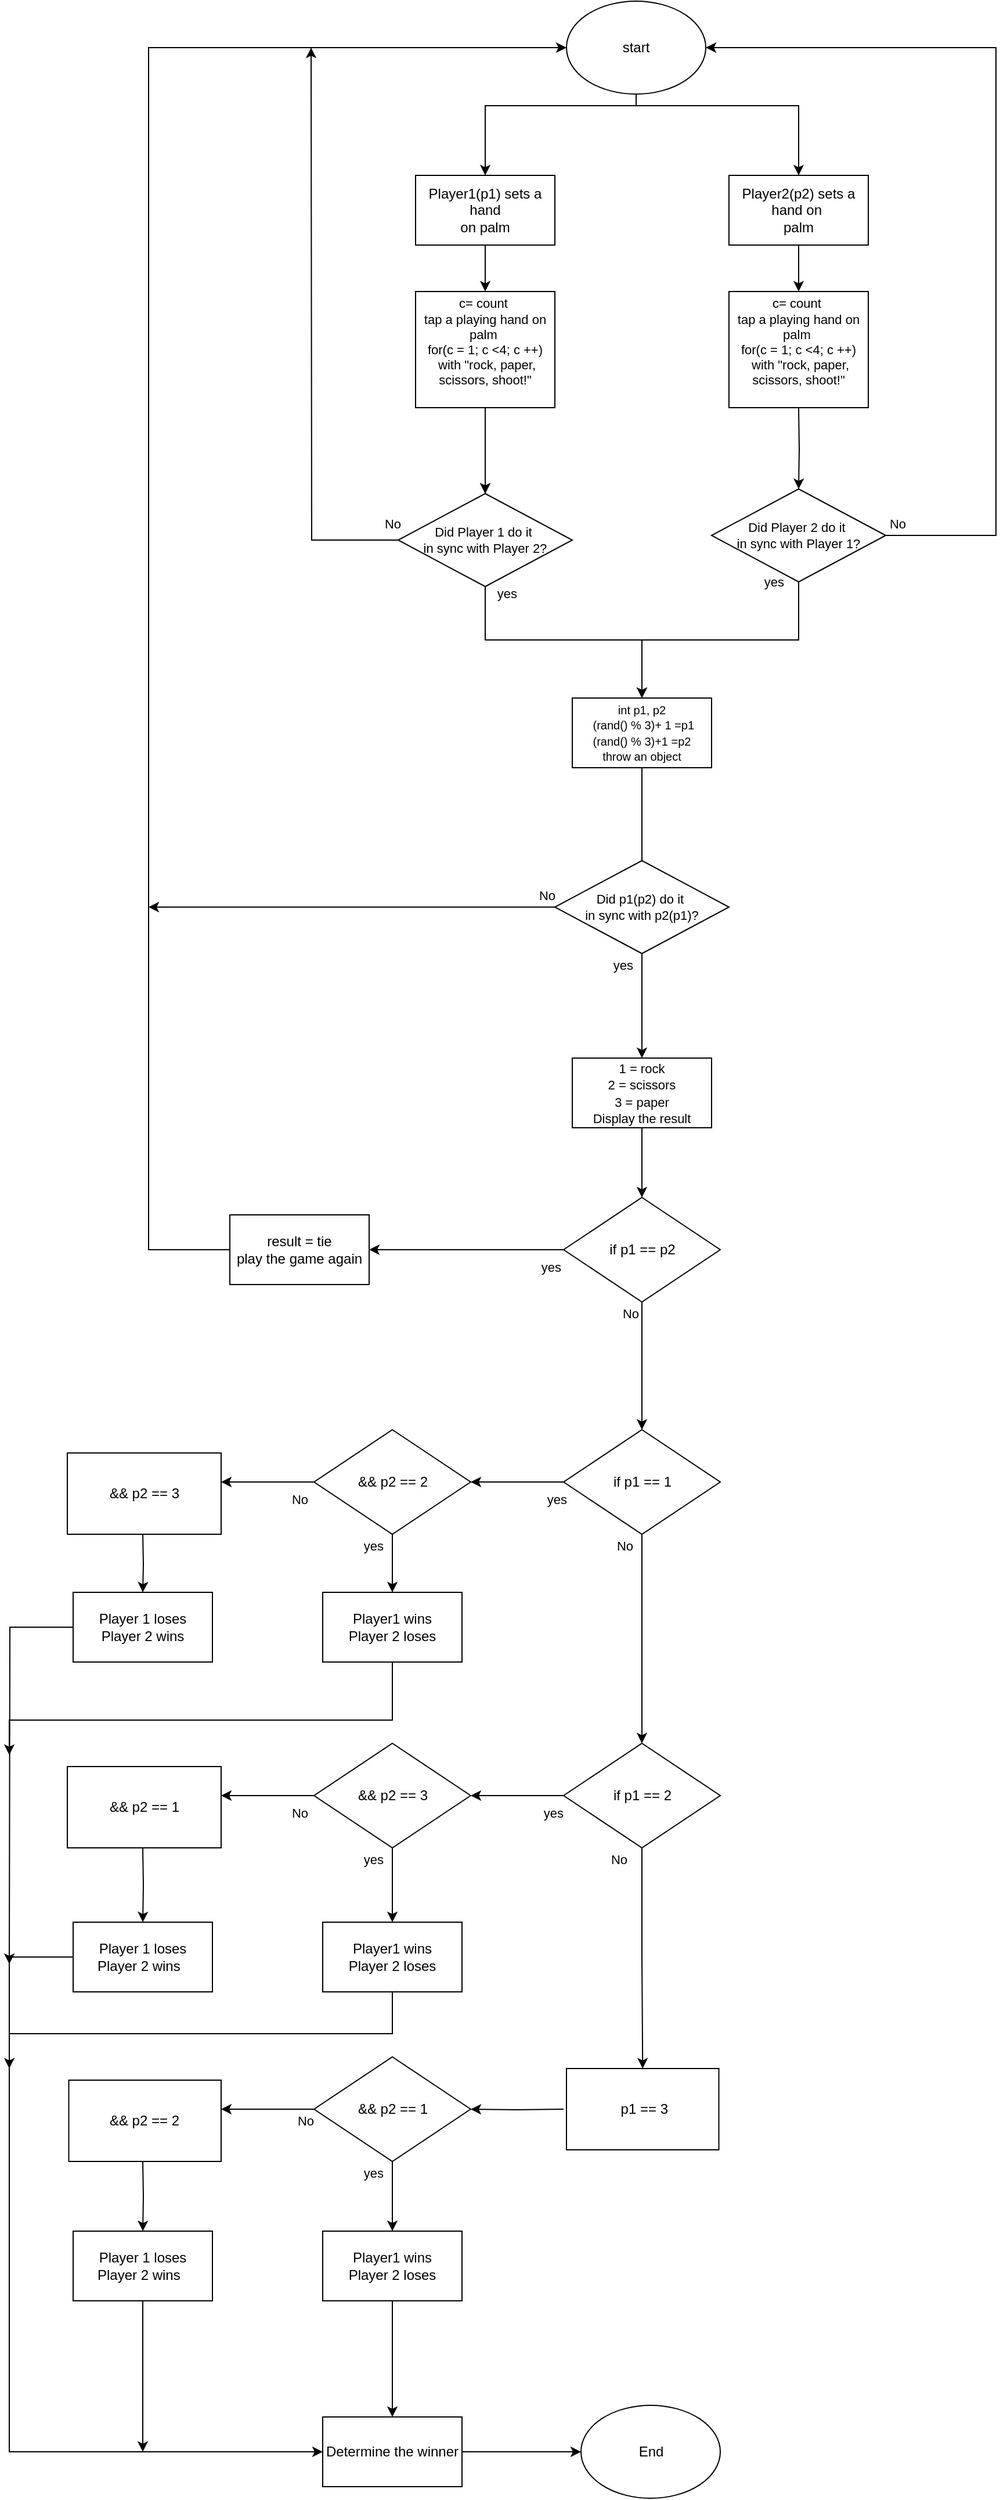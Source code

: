 <mxfile version="14.1.8" type="device"><diagram id="FCSyRqyIIKUmkXZ2tTdG" name="페이지-1"><mxGraphModel dx="1779" dy="644" grid="1" gridSize="10" guides="1" tooltips="1" connect="1" arrows="1" fold="1" page="1" pageScale="1" pageWidth="827" pageHeight="1169" math="0" shadow="0"><root><mxCell id="0"/><mxCell id="1" parent="0"/><mxCell id="xNOAs2FTiDkDQxxOKJNs-189" style="edgeStyle=orthogonalEdgeStyle;rounded=0;orthogonalLoop=1;jettySize=auto;html=1;entryX=0.5;entryY=0;entryDx=0;entryDy=0;fontSize=11;" parent="1" source="xNOAs2FTiDkDQxxOKJNs-1" target="xNOAs2FTiDkDQxxOKJNs-2" edge="1"><mxGeometry relative="1" as="geometry"><Array as="points"><mxPoint x="390" y="210"/><mxPoint x="260" y="210"/></Array></mxGeometry></mxCell><mxCell id="xNOAs2FTiDkDQxxOKJNs-190" style="edgeStyle=orthogonalEdgeStyle;rounded=0;orthogonalLoop=1;jettySize=auto;html=1;fontSize=11;" parent="1" source="xNOAs2FTiDkDQxxOKJNs-1" target="xNOAs2FTiDkDQxxOKJNs-6" edge="1"><mxGeometry relative="1" as="geometry"><Array as="points"><mxPoint x="390" y="210"/><mxPoint x="530" y="210"/></Array></mxGeometry></mxCell><mxCell id="xNOAs2FTiDkDQxxOKJNs-1" value="start" style="ellipse;whiteSpace=wrap;html=1;" parent="1" vertex="1"><mxGeometry x="330" y="120" width="120" height="80" as="geometry"/></mxCell><mxCell id="xNOAs2FTiDkDQxxOKJNs-5" value="" style="edgeStyle=orthogonalEdgeStyle;rounded=0;orthogonalLoop=1;jettySize=auto;html=1;" parent="1" source="xNOAs2FTiDkDQxxOKJNs-2" target="xNOAs2FTiDkDQxxOKJNs-4" edge="1"><mxGeometry relative="1" as="geometry"/></mxCell><mxCell id="xNOAs2FTiDkDQxxOKJNs-2" value="Player1(p1) sets a hand&lt;br&gt;on palm" style="whiteSpace=wrap;html=1;" parent="1" vertex="1"><mxGeometry x="200" y="270" width="120" height="60" as="geometry"/></mxCell><mxCell id="xNOAs2FTiDkDQxxOKJNs-13" value="" style="edgeStyle=orthogonalEdgeStyle;rounded=0;orthogonalLoop=1;jettySize=auto;html=1;fontSize=11;" parent="1" source="xNOAs2FTiDkDQxxOKJNs-4" target="xNOAs2FTiDkDQxxOKJNs-12" edge="1"><mxGeometry relative="1" as="geometry"/></mxCell><mxCell id="xNOAs2FTiDkDQxxOKJNs-19" value="" style="edgeStyle=orthogonalEdgeStyle;rounded=0;orthogonalLoop=1;jettySize=auto;html=1;fontSize=11;" parent="1" source="xNOAs2FTiDkDQxxOKJNs-4" target="xNOAs2FTiDkDQxxOKJNs-12" edge="1"><mxGeometry relative="1" as="geometry"/></mxCell><mxCell id="xNOAs2FTiDkDQxxOKJNs-4" value="&lt;font style=&quot;font-size: 11px&quot;&gt;c= count&amp;nbsp;&lt;br style=&quot;font-size: 11px&quot;&gt;tap a playing hand on palm&amp;nbsp;&lt;br style=&quot;font-size: 11px&quot;&gt;for(c = 1; c &amp;lt;4; c ++)&lt;br style=&quot;font-size: 11px&quot;&gt;&amp;nbsp;with &quot;rock, paper, scissors, shoot!&quot;&lt;br&gt;&lt;br&gt;&lt;/font&gt;" style="whiteSpace=wrap;html=1;fontSize=11;" parent="1" vertex="1"><mxGeometry x="200" y="370" width="120" height="100" as="geometry"/></mxCell><mxCell id="xNOAs2FTiDkDQxxOKJNs-220" value="" style="edgeStyle=orthogonalEdgeStyle;rounded=0;orthogonalLoop=1;jettySize=auto;html=1;fontSize=11;" parent="1" source="xNOAs2FTiDkDQxxOKJNs-6" target="xNOAs2FTiDkDQxxOKJNs-219" edge="1"><mxGeometry relative="1" as="geometry"/></mxCell><mxCell id="xNOAs2FTiDkDQxxOKJNs-6" value="&lt;span&gt;Player2(p2) sets a hand on&amp;nbsp;&lt;/span&gt;&lt;br&gt;palm" style="whiteSpace=wrap;html=1;" parent="1" vertex="1"><mxGeometry x="470" y="270" width="120" height="60" as="geometry"/></mxCell><mxCell id="xNOAs2FTiDkDQxxOKJNs-17" value="" style="edgeStyle=orthogonalEdgeStyle;rounded=0;orthogonalLoop=1;jettySize=auto;html=1;fontSize=11;" parent="1" target="xNOAs2FTiDkDQxxOKJNs-16" edge="1"><mxGeometry relative="1" as="geometry"><mxPoint x="530" y="470" as="sourcePoint"/></mxGeometry></mxCell><mxCell id="xNOAs2FTiDkDQxxOKJNs-40" value="" style="edgeStyle=orthogonalEdgeStyle;rounded=0;orthogonalLoop=1;jettySize=auto;html=1;fontSize=11;" parent="1" source="xNOAs2FTiDkDQxxOKJNs-12" target="xNOAs2FTiDkDQxxOKJNs-39" edge="1"><mxGeometry relative="1" as="geometry"><Array as="points"><mxPoint x="260" y="670"/><mxPoint x="395" y="670"/></Array></mxGeometry></mxCell><mxCell id="xNOAs2FTiDkDQxxOKJNs-109" style="edgeStyle=orthogonalEdgeStyle;rounded=0;orthogonalLoop=1;jettySize=auto;html=1;" parent="1" source="xNOAs2FTiDkDQxxOKJNs-12" edge="1"><mxGeometry relative="1" as="geometry"><mxPoint x="110" y="160" as="targetPoint"/></mxGeometry></mxCell><mxCell id="xNOAs2FTiDkDQxxOKJNs-12" value="Did Player 1 do it&amp;nbsp;&lt;br style=&quot;font-size: 11px;&quot;&gt;in sync with Player 2?" style="rhombus;whiteSpace=wrap;html=1;fontSize=11;" parent="1" vertex="1"><mxGeometry x="185" y="544" width="150" height="80" as="geometry"/></mxCell><mxCell id="xNOAs2FTiDkDQxxOKJNs-41" style="edgeStyle=orthogonalEdgeStyle;rounded=0;orthogonalLoop=1;jettySize=auto;html=1;entryX=0.5;entryY=0;entryDx=0;entryDy=0;fontSize=11;" parent="1" source="xNOAs2FTiDkDQxxOKJNs-16" target="xNOAs2FTiDkDQxxOKJNs-39" edge="1"><mxGeometry relative="1" as="geometry"/></mxCell><mxCell id="xNOAs2FTiDkDQxxOKJNs-110" style="edgeStyle=orthogonalEdgeStyle;rounded=0;orthogonalLoop=1;jettySize=auto;html=1;entryX=1;entryY=0.5;entryDx=0;entryDy=0;" parent="1" source="xNOAs2FTiDkDQxxOKJNs-16" target="xNOAs2FTiDkDQxxOKJNs-1" edge="1"><mxGeometry relative="1" as="geometry"><Array as="points"><mxPoint x="700" y="580"/><mxPoint x="700" y="160"/></Array></mxGeometry></mxCell><mxCell id="xNOAs2FTiDkDQxxOKJNs-16" value="Did Player 2 do it&amp;nbsp;&lt;br style=&quot;font-size: 11px;&quot;&gt;in sync with Player 1?" style="rhombus;whiteSpace=wrap;html=1;fontSize=11;" parent="1" vertex="1"><mxGeometry x="455" y="540" width="150" height="80" as="geometry"/></mxCell><mxCell id="xNOAs2FTiDkDQxxOKJNs-50" value="" style="edgeStyle=orthogonalEdgeStyle;rounded=0;orthogonalLoop=1;jettySize=auto;html=1;" parent="1" source="xNOAs2FTiDkDQxxOKJNs-39" target="xNOAs2FTiDkDQxxOKJNs-48" edge="1"><mxGeometry relative="1" as="geometry"/></mxCell><mxCell id="xNOAs2FTiDkDQxxOKJNs-39" value="&lt;font style=&quot;font-size: 10px&quot;&gt;int p1, p2&lt;br&gt;&amp;nbsp;(rand() % 3)+ 1 =p1&lt;br&gt;(rand() % 3)+1 =p2&lt;br&gt;throw an object&lt;/font&gt;" style="whiteSpace=wrap;html=1;fontSize=11;" parent="1" vertex="1"><mxGeometry x="335" y="720" width="120" height="60" as="geometry"/></mxCell><mxCell id="xNOAs2FTiDkDQxxOKJNs-105" value="" style="edgeStyle=orthogonalEdgeStyle;rounded=0;orthogonalLoop=1;jettySize=auto;html=1;" parent="1" source="xNOAs2FTiDkDQxxOKJNs-48" target="xNOAs2FTiDkDQxxOKJNs-103" edge="1"><mxGeometry relative="1" as="geometry"/></mxCell><mxCell id="xNOAs2FTiDkDQxxOKJNs-48" value="&lt;font style=&quot;font-size: 11px&quot;&gt;1 = rock&lt;br&gt;2 = scissors&lt;br&gt;3 = paper&lt;br&gt;Display the result&lt;/font&gt;" style="whiteSpace=wrap;html=1;" parent="1" vertex="1"><mxGeometry x="335" y="1030" width="120" height="60" as="geometry"/></mxCell><mxCell id="xNOAs2FTiDkDQxxOKJNs-107" value="" style="edgeStyle=orthogonalEdgeStyle;rounded=0;orthogonalLoop=1;jettySize=auto;html=1;" parent="1" source="xNOAs2FTiDkDQxxOKJNs-103" target="xNOAs2FTiDkDQxxOKJNs-106" edge="1"><mxGeometry relative="1" as="geometry"/></mxCell><mxCell id="xNOAs2FTiDkDQxxOKJNs-112" value="" style="edgeStyle=orthogonalEdgeStyle;rounded=0;orthogonalLoop=1;jettySize=auto;html=1;" parent="1" source="xNOAs2FTiDkDQxxOKJNs-103" target="xNOAs2FTiDkDQxxOKJNs-111" edge="1"><mxGeometry relative="1" as="geometry"/></mxCell><mxCell id="xNOAs2FTiDkDQxxOKJNs-103" value="if p1 == p2" style="rhombus;whiteSpace=wrap;html=1;" parent="1" vertex="1"><mxGeometry x="327.5" y="1150" width="135" height="90" as="geometry"/></mxCell><mxCell id="xNOAs2FTiDkDQxxOKJNs-108" style="edgeStyle=orthogonalEdgeStyle;rounded=0;orthogonalLoop=1;jettySize=auto;html=1;entryX=0;entryY=0.5;entryDx=0;entryDy=0;" parent="1" source="xNOAs2FTiDkDQxxOKJNs-106" target="xNOAs2FTiDkDQxxOKJNs-1" edge="1"><mxGeometry relative="1" as="geometry"><Array as="points"><mxPoint x="-30" y="1195"/><mxPoint x="-30" y="160"/></Array></mxGeometry></mxCell><mxCell id="xNOAs2FTiDkDQxxOKJNs-106" value="result = tie&lt;br&gt;play the game again" style="whiteSpace=wrap;html=1;" parent="1" vertex="1"><mxGeometry x="40" y="1165" width="120" height="60" as="geometry"/></mxCell><mxCell id="xNOAs2FTiDkDQxxOKJNs-118" value="" style="edgeStyle=orthogonalEdgeStyle;rounded=0;orthogonalLoop=1;jettySize=auto;html=1;" parent="1" source="xNOAs2FTiDkDQxxOKJNs-111" target="xNOAs2FTiDkDQxxOKJNs-117" edge="1"><mxGeometry relative="1" as="geometry"/></mxCell><mxCell id="xNOAs2FTiDkDQxxOKJNs-150" value="" style="edgeStyle=orthogonalEdgeStyle;rounded=0;orthogonalLoop=1;jettySize=auto;html=1;fontSize=11;" parent="1" source="xNOAs2FTiDkDQxxOKJNs-111" target="xNOAs2FTiDkDQxxOKJNs-149" edge="1"><mxGeometry relative="1" as="geometry"/></mxCell><mxCell id="xNOAs2FTiDkDQxxOKJNs-111" value="if p1 == 1" style="rhombus;whiteSpace=wrap;html=1;" parent="1" vertex="1"><mxGeometry x="327.5" y="1350" width="135" height="90" as="geometry"/></mxCell><mxCell id="xNOAs2FTiDkDQxxOKJNs-156" value="" style="edgeStyle=orthogonalEdgeStyle;rounded=0;orthogonalLoop=1;jettySize=auto;html=1;fontSize=11;" parent="1" source="xNOAs2FTiDkDQxxOKJNs-117" target="xNOAs2FTiDkDQxxOKJNs-155" edge="1"><mxGeometry relative="1" as="geometry"/></mxCell><mxCell id="xNOAs2FTiDkDQxxOKJNs-216" style="edgeStyle=orthogonalEdgeStyle;rounded=0;orthogonalLoop=1;jettySize=auto;html=1;fontSize=11;" parent="1" source="xNOAs2FTiDkDQxxOKJNs-117" target="xNOAs2FTiDkDQxxOKJNs-215" edge="1"><mxGeometry relative="1" as="geometry"/></mxCell><mxCell id="xNOAs2FTiDkDQxxOKJNs-117" value="&lt;span&gt;if p1 == 2&lt;/span&gt;" style="rhombus;whiteSpace=wrap;html=1;" parent="1" vertex="1"><mxGeometry x="327.5" y="1620" width="135" height="90" as="geometry"/></mxCell><mxCell id="xNOAs2FTiDkDQxxOKJNs-132" value="" style="edgeStyle=orthogonalEdgeStyle;rounded=0;orthogonalLoop=1;jettySize=auto;html=1;" parent="1" source="xNOAs2FTiDkDQxxOKJNs-129" target="xNOAs2FTiDkDQxxOKJNs-131" edge="1"><mxGeometry relative="1" as="geometry"/></mxCell><mxCell id="xNOAs2FTiDkDQxxOKJNs-129" value="Determine the winner" style="whiteSpace=wrap;html=1;" parent="1" vertex="1"><mxGeometry x="120" y="2200" width="120" height="60" as="geometry"/></mxCell><mxCell id="xNOAs2FTiDkDQxxOKJNs-131" value="End" style="ellipse;whiteSpace=wrap;html=1;" parent="1" vertex="1"><mxGeometry x="342.5" y="2190" width="120" height="80" as="geometry"/></mxCell><mxCell id="xNOAs2FTiDkDQxxOKJNs-138" style="edgeStyle=orthogonalEdgeStyle;rounded=0;orthogonalLoop=1;jettySize=auto;html=1;fontSize=11;" parent="1" source="xNOAs2FTiDkDQxxOKJNs-136" edge="1"><mxGeometry relative="1" as="geometry"><mxPoint x="-30" y="900" as="targetPoint"/></mxGeometry></mxCell><mxCell id="xNOAs2FTiDkDQxxOKJNs-136" value="Did p1(p2) do it&amp;nbsp;&lt;br style=&quot;font-size: 11px&quot;&gt;in sync with p2(p1)?" style="rhombus;whiteSpace=wrap;html=1;fontSize=11;" parent="1" vertex="1"><mxGeometry x="320" y="860" width="150" height="80" as="geometry"/></mxCell><mxCell id="xNOAs2FTiDkDQxxOKJNs-152" value="" style="edgeStyle=orthogonalEdgeStyle;rounded=0;orthogonalLoop=1;jettySize=auto;html=1;fontSize=11;" parent="1" source="xNOAs2FTiDkDQxxOKJNs-149" edge="1"><mxGeometry relative="1" as="geometry"><mxPoint x="32.5" y="1395" as="targetPoint"/></mxGeometry></mxCell><mxCell id="xNOAs2FTiDkDQxxOKJNs-160" value="" style="edgeStyle=orthogonalEdgeStyle;rounded=0;orthogonalLoop=1;jettySize=auto;html=1;fontSize=11;" parent="1" source="xNOAs2FTiDkDQxxOKJNs-149" target="xNOAs2FTiDkDQxxOKJNs-159" edge="1"><mxGeometry relative="1" as="geometry"/></mxCell><mxCell id="xNOAs2FTiDkDQxxOKJNs-149" value="&amp;amp;&amp;amp; p2 == 2" style="rhombus;whiteSpace=wrap;html=1;" parent="1" vertex="1"><mxGeometry x="112.5" y="1350" width="135" height="90" as="geometry"/></mxCell><mxCell id="xNOAs2FTiDkDQxxOKJNs-162" value="" style="edgeStyle=orthogonalEdgeStyle;rounded=0;orthogonalLoop=1;jettySize=auto;html=1;fontSize=11;" parent="1" target="xNOAs2FTiDkDQxxOKJNs-161" edge="1"><mxGeometry relative="1" as="geometry"><mxPoint x="-35" y="1440" as="sourcePoint"/></mxGeometry></mxCell><mxCell id="xNOAs2FTiDkDQxxOKJNs-169" value="" style="edgeStyle=orthogonalEdgeStyle;rounded=0;orthogonalLoop=1;jettySize=auto;html=1;fontSize=11;" parent="1" target="xNOAs2FTiDkDQxxOKJNs-168" edge="1"><mxGeometry relative="1" as="geometry"><mxPoint x="327.5" y="1935.0" as="sourcePoint"/></mxGeometry></mxCell><mxCell id="xNOAs2FTiDkDQxxOKJNs-158" value="" style="edgeStyle=orthogonalEdgeStyle;rounded=0;orthogonalLoop=1;jettySize=auto;html=1;fontSize=11;" parent="1" source="xNOAs2FTiDkDQxxOKJNs-155" edge="1"><mxGeometry relative="1" as="geometry"><mxPoint x="32.5" y="1665" as="targetPoint"/></mxGeometry></mxCell><mxCell id="xNOAs2FTiDkDQxxOKJNs-164" value="" style="edgeStyle=orthogonalEdgeStyle;rounded=0;orthogonalLoop=1;jettySize=auto;html=1;fontSize=11;" parent="1" source="xNOAs2FTiDkDQxxOKJNs-155" target="xNOAs2FTiDkDQxxOKJNs-163" edge="1"><mxGeometry relative="1" as="geometry"/></mxCell><mxCell id="xNOAs2FTiDkDQxxOKJNs-155" value="&lt;span&gt;&amp;amp;&amp;amp; p2 == 3&lt;/span&gt;" style="rhombus;whiteSpace=wrap;html=1;" parent="1" vertex="1"><mxGeometry x="112.5" y="1620" width="135" height="90" as="geometry"/></mxCell><mxCell id="xNOAs2FTiDkDQxxOKJNs-166" value="" style="edgeStyle=orthogonalEdgeStyle;rounded=0;orthogonalLoop=1;jettySize=auto;html=1;fontSize=11;" parent="1" target="xNOAs2FTiDkDQxxOKJNs-165" edge="1"><mxGeometry relative="1" as="geometry"><mxPoint x="-35" y="1710" as="sourcePoint"/></mxGeometry></mxCell><mxCell id="xNOAs2FTiDkDQxxOKJNs-188" style="edgeStyle=orthogonalEdgeStyle;rounded=0;orthogonalLoop=1;jettySize=auto;html=1;fontSize=11;" parent="1" source="xNOAs2FTiDkDQxxOKJNs-159" edge="1"><mxGeometry relative="1" as="geometry"><mxPoint x="-150" y="1630" as="targetPoint"/><Array as="points"><mxPoint x="180" y="1600"/><mxPoint x="-150" y="1600"/></Array></mxGeometry></mxCell><mxCell id="xNOAs2FTiDkDQxxOKJNs-159" value="Player1 wins&lt;br&gt;Player 2 loses" style="whiteSpace=wrap;html=1;" parent="1" vertex="1"><mxGeometry x="120" y="1490" width="120" height="60" as="geometry"/></mxCell><mxCell id="xNOAs2FTiDkDQxxOKJNs-186" style="edgeStyle=orthogonalEdgeStyle;rounded=0;orthogonalLoop=1;jettySize=auto;html=1;fontSize=11;" parent="1" source="xNOAs2FTiDkDQxxOKJNs-161" edge="1"><mxGeometry relative="1" as="geometry"><mxPoint x="-150" y="1810" as="targetPoint"/></mxGeometry></mxCell><mxCell id="xNOAs2FTiDkDQxxOKJNs-161" value="Player 1 loses&lt;br&gt;Player 2 wins" style="whiteSpace=wrap;html=1;" parent="1" vertex="1"><mxGeometry x="-95" y="1490" width="120" height="60" as="geometry"/></mxCell><mxCell id="xNOAs2FTiDkDQxxOKJNs-217" style="edgeStyle=orthogonalEdgeStyle;rounded=0;orthogonalLoop=1;jettySize=auto;html=1;fontSize=11;" parent="1" source="xNOAs2FTiDkDQxxOKJNs-163" edge="1"><mxGeometry relative="1" as="geometry"><mxPoint x="-150" y="1900" as="targetPoint"/><Array as="points"><mxPoint x="180" y="1870"/><mxPoint x="-150" y="1870"/></Array></mxGeometry></mxCell><mxCell id="xNOAs2FTiDkDQxxOKJNs-163" value="&lt;span&gt;Player1 wins&lt;/span&gt;&lt;br&gt;&lt;span&gt;Player 2 loses&lt;/span&gt;" style="whiteSpace=wrap;html=1;" parent="1" vertex="1"><mxGeometry x="120" y="1774" width="120" height="60" as="geometry"/></mxCell><mxCell id="xNOAs2FTiDkDQxxOKJNs-184" style="edgeStyle=orthogonalEdgeStyle;rounded=0;orthogonalLoop=1;jettySize=auto;html=1;fontSize=11;entryX=0;entryY=0.5;entryDx=0;entryDy=0;" parent="1" source="xNOAs2FTiDkDQxxOKJNs-165" target="xNOAs2FTiDkDQxxOKJNs-129" edge="1"><mxGeometry relative="1" as="geometry"><mxPoint x="-20" y="2230" as="targetPoint"/><Array as="points"><mxPoint x="-150" y="1804"/><mxPoint x="-150" y="2230"/></Array></mxGeometry></mxCell><mxCell id="xNOAs2FTiDkDQxxOKJNs-165" value="&lt;span&gt;Player 1 loses&lt;/span&gt;&lt;br&gt;&lt;span&gt;Player 2 wins&amp;nbsp;&amp;nbsp;&lt;/span&gt;" style="whiteSpace=wrap;html=1;" parent="1" vertex="1"><mxGeometry x="-95" y="1774" width="120" height="60" as="geometry"/></mxCell><mxCell id="xNOAs2FTiDkDQxxOKJNs-171" value="" style="edgeStyle=orthogonalEdgeStyle;rounded=0;orthogonalLoop=1;jettySize=auto;html=1;fontSize=11;" parent="1" source="xNOAs2FTiDkDQxxOKJNs-168" edge="1"><mxGeometry relative="1" as="geometry"><mxPoint x="32.5" y="1935.0" as="targetPoint"/></mxGeometry></mxCell><mxCell id="xNOAs2FTiDkDQxxOKJNs-173" value="" style="edgeStyle=orthogonalEdgeStyle;rounded=0;orthogonalLoop=1;jettySize=auto;html=1;fontSize=11;" parent="1" source="xNOAs2FTiDkDQxxOKJNs-168" target="xNOAs2FTiDkDQxxOKJNs-172" edge="1"><mxGeometry relative="1" as="geometry"/></mxCell><mxCell id="xNOAs2FTiDkDQxxOKJNs-168" value="&amp;amp;&amp;amp; p2 == 1" style="rhombus;whiteSpace=wrap;html=1;" parent="1" vertex="1"><mxGeometry x="112.5" y="1890" width="135" height="90" as="geometry"/></mxCell><mxCell id="xNOAs2FTiDkDQxxOKJNs-175" value="" style="edgeStyle=orthogonalEdgeStyle;rounded=0;orthogonalLoop=1;jettySize=auto;html=1;fontSize=11;" parent="1" target="xNOAs2FTiDkDQxxOKJNs-174" edge="1"><mxGeometry relative="1" as="geometry"><mxPoint x="-35" y="1980.0" as="sourcePoint"/></mxGeometry></mxCell><mxCell id="xNOAs2FTiDkDQxxOKJNs-183" style="edgeStyle=orthogonalEdgeStyle;rounded=0;orthogonalLoop=1;jettySize=auto;html=1;entryX=0.5;entryY=0;entryDx=0;entryDy=0;fontSize=11;" parent="1" source="xNOAs2FTiDkDQxxOKJNs-172" target="xNOAs2FTiDkDQxxOKJNs-129" edge="1"><mxGeometry relative="1" as="geometry"/></mxCell><mxCell id="xNOAs2FTiDkDQxxOKJNs-172" value="&lt;span&gt;Player1 wins&lt;/span&gt;&lt;br&gt;&lt;span&gt;Player 2 loses&lt;/span&gt;" style="whiteSpace=wrap;html=1;" parent="1" vertex="1"><mxGeometry x="120" y="2040" width="120" height="60" as="geometry"/></mxCell><mxCell id="xNOAs2FTiDkDQxxOKJNs-187" style="edgeStyle=orthogonalEdgeStyle;rounded=0;orthogonalLoop=1;jettySize=auto;html=1;fontSize=11;" parent="1" source="xNOAs2FTiDkDQxxOKJNs-174" edge="1"><mxGeometry relative="1" as="geometry"><mxPoint x="-35" y="2230.0" as="targetPoint"/></mxGeometry></mxCell><mxCell id="xNOAs2FTiDkDQxxOKJNs-174" value="&lt;span&gt;Player 1 loses&lt;/span&gt;&lt;br&gt;&lt;span&gt;Player 2 wins&amp;nbsp;&amp;nbsp;&lt;/span&gt;" style="whiteSpace=wrap;html=1;" parent="1" vertex="1"><mxGeometry x="-95" y="2040" width="120" height="60" as="geometry"/></mxCell><mxCell id="xNOAs2FTiDkDQxxOKJNs-191" value="yes&amp;nbsp;" style="text;html=1;align=center;verticalAlign=middle;resizable=0;points=[];autosize=1;fontSize=11;" parent="1" vertex="1"><mxGeometry x="260" y="620" width="40" height="20" as="geometry"/></mxCell><mxCell id="xNOAs2FTiDkDQxxOKJNs-192" value="yes&amp;nbsp;" style="text;html=1;align=center;verticalAlign=middle;resizable=0;points=[];autosize=1;fontSize=11;" parent="1" vertex="1"><mxGeometry x="490" y="610" width="40" height="20" as="geometry"/></mxCell><mxCell id="xNOAs2FTiDkDQxxOKJNs-193" value="No" style="text;html=1;align=center;verticalAlign=middle;resizable=0;points=[];autosize=1;fontSize=11;" parent="1" vertex="1"><mxGeometry x="165" y="560" width="30" height="20" as="geometry"/></mxCell><mxCell id="xNOAs2FTiDkDQxxOKJNs-194" value="No" style="text;html=1;align=center;verticalAlign=middle;resizable=0;points=[];autosize=1;fontSize=11;" parent="1" vertex="1"><mxGeometry x="600" y="560" width="30" height="20" as="geometry"/></mxCell><mxCell id="xNOAs2FTiDkDQxxOKJNs-195" value="yes&amp;nbsp;" style="text;html=1;align=center;verticalAlign=middle;resizable=0;points=[];autosize=1;fontSize=11;" parent="1" vertex="1"><mxGeometry x="360" y="940" width="40" height="20" as="geometry"/></mxCell><mxCell id="xNOAs2FTiDkDQxxOKJNs-196" value="No" style="text;html=1;align=center;verticalAlign=middle;resizable=0;points=[];autosize=1;fontSize=11;" parent="1" vertex="1"><mxGeometry x="297.5" y="880" width="30" height="20" as="geometry"/></mxCell><mxCell id="xNOAs2FTiDkDQxxOKJNs-197" value="yes&amp;nbsp;" style="text;html=1;align=center;verticalAlign=middle;resizable=0;points=[];autosize=1;fontSize=11;" parent="1" vertex="1"><mxGeometry x="297.5" y="1200" width="40" height="20" as="geometry"/></mxCell><mxCell id="xNOAs2FTiDkDQxxOKJNs-198" value="No" style="text;html=1;align=center;verticalAlign=middle;resizable=0;points=[];autosize=1;fontSize=11;" parent="1" vertex="1"><mxGeometry x="370" y="1240" width="30" height="20" as="geometry"/></mxCell><mxCell id="xNOAs2FTiDkDQxxOKJNs-199" value="No" style="text;html=1;align=center;verticalAlign=middle;resizable=0;points=[];autosize=1;fontSize=11;" parent="1" vertex="1"><mxGeometry x="365" y="1440" width="30" height="20" as="geometry"/></mxCell><mxCell id="xNOAs2FTiDkDQxxOKJNs-200" value="yes&amp;nbsp;" style="text;html=1;align=center;verticalAlign=middle;resizable=0;points=[];autosize=1;fontSize=11;" parent="1" vertex="1"><mxGeometry x="302.5" y="1400" width="40" height="20" as="geometry"/></mxCell><mxCell id="xNOAs2FTiDkDQxxOKJNs-201" value="yes&amp;nbsp;" style="text;html=1;align=center;verticalAlign=middle;resizable=0;points=[];autosize=1;fontSize=11;" parent="1" vertex="1"><mxGeometry x="145" y="1440" width="40" height="20" as="geometry"/></mxCell><mxCell id="xNOAs2FTiDkDQxxOKJNs-202" value="No" style="text;html=1;align=center;verticalAlign=middle;resizable=0;points=[];autosize=1;fontSize=11;" parent="1" vertex="1"><mxGeometry x="85" y="1400" width="30" height="20" as="geometry"/></mxCell><mxCell id="xNOAs2FTiDkDQxxOKJNs-204" value="No" style="text;html=1;align=center;verticalAlign=middle;resizable=0;points=[];autosize=1;fontSize=11;" parent="1" vertex="1"><mxGeometry x="360" y="1710" width="30" height="20" as="geometry"/></mxCell><mxCell id="xNOAs2FTiDkDQxxOKJNs-205" value="yes&amp;nbsp;" style="text;html=1;align=center;verticalAlign=middle;resizable=0;points=[];autosize=1;fontSize=11;" parent="1" vertex="1"><mxGeometry x="300" y="1670" width="40" height="20" as="geometry"/></mxCell><mxCell id="xNOAs2FTiDkDQxxOKJNs-206" value="yes&amp;nbsp;" style="text;html=1;align=center;verticalAlign=middle;resizable=0;points=[];autosize=1;fontSize=11;" parent="1" vertex="1"><mxGeometry x="145" y="1710" width="40" height="20" as="geometry"/></mxCell><mxCell id="xNOAs2FTiDkDQxxOKJNs-207" value="No" style="text;html=1;align=center;verticalAlign=middle;resizable=0;points=[];autosize=1;fontSize=11;" parent="1" vertex="1"><mxGeometry x="85" y="1670" width="30" height="20" as="geometry"/></mxCell><mxCell id="xNOAs2FTiDkDQxxOKJNs-209" value="&lt;span style=&quot;font-size: 12px&quot;&gt;&amp;amp;&amp;amp; p2 == 3&lt;/span&gt;" style="rounded=0;whiteSpace=wrap;html=1;fontSize=11;" parent="1" vertex="1"><mxGeometry x="-100" y="1370" width="132.5" height="70" as="geometry"/></mxCell><mxCell id="xNOAs2FTiDkDQxxOKJNs-210" value="&lt;span style=&quot;font-size: 12px&quot;&gt;&amp;amp;&amp;amp; p2 == 1&lt;/span&gt;" style="rounded=0;whiteSpace=wrap;html=1;fontSize=11;" parent="1" vertex="1"><mxGeometry x="-100" y="1640" width="132.5" height="70" as="geometry"/></mxCell><mxCell id="xNOAs2FTiDkDQxxOKJNs-213" value="&lt;span style=&quot;font-size: 12px&quot;&gt;&amp;amp;&amp;amp; p2 == 2&lt;/span&gt;" style="rounded=0;whiteSpace=wrap;html=1;fontSize=11;" parent="1" vertex="1"><mxGeometry x="-98.75" y="1910" width="131.25" height="70" as="geometry"/></mxCell><mxCell id="xNOAs2FTiDkDQxxOKJNs-214" value="No" style="text;html=1;align=center;verticalAlign=middle;resizable=0;points=[];autosize=1;fontSize=11;" parent="1" vertex="1"><mxGeometry x="90" y="1935" width="30" height="20" as="geometry"/></mxCell><mxCell id="xNOAs2FTiDkDQxxOKJNs-215" value="&lt;span style=&quot;font-size: 12px&quot;&gt;&amp;nbsp;p1 == 3&lt;/span&gt;" style="rounded=0;whiteSpace=wrap;html=1;fontSize=11;" parent="1" vertex="1"><mxGeometry x="330" y="1900" width="131.25" height="70" as="geometry"/></mxCell><mxCell id="xNOAs2FTiDkDQxxOKJNs-218" value="yes&amp;nbsp;" style="text;html=1;align=center;verticalAlign=middle;resizable=0;points=[];autosize=1;fontSize=11;" parent="1" vertex="1"><mxGeometry x="145" y="1980" width="40" height="20" as="geometry"/></mxCell><mxCell id="xNOAs2FTiDkDQxxOKJNs-219" value="&lt;font style=&quot;font-size: 11px&quot;&gt;c= count&amp;nbsp;&lt;br style=&quot;font-size: 11px&quot;&gt;tap a playing hand on palm&amp;nbsp;&lt;br style=&quot;font-size: 11px&quot;&gt;for(c = 1; c &amp;lt;4; c ++)&lt;br style=&quot;font-size: 11px&quot;&gt;&amp;nbsp;with &quot;rock, paper, scissors, shoot!&quot;&lt;br&gt;&lt;br&gt;&lt;/font&gt;" style="whiteSpace=wrap;html=1;fontSize=11;" parent="1" vertex="1"><mxGeometry x="470" y="370" width="120" height="100" as="geometry"/></mxCell></root></mxGraphModel></diagram></mxfile>